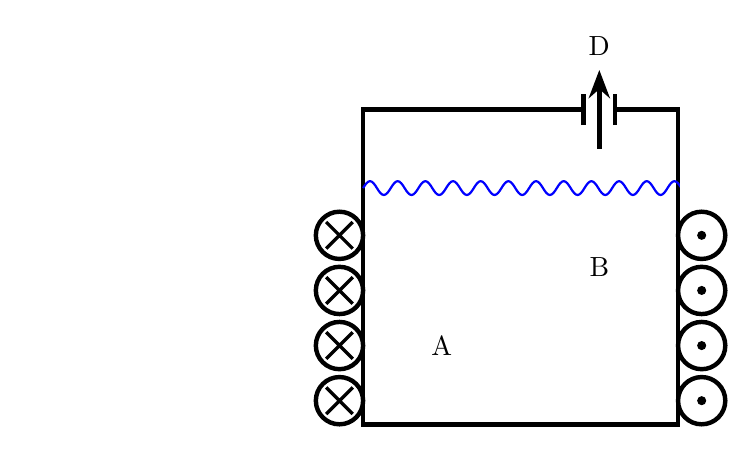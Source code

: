 ﻿\usetikzlibrary[arrows.meta,bending]
\usetikzlibrary{positioning}
\usetikzlibrary{snakes}
\usetikzlibrary{patterns}

\tikzset{cross/.style={cross out, draw=black, minimum size=2*(#1-\pgflinewidth), inner sep=0pt, outer sep=0pt},
%default radius will be 1pt. 
cross/.default={6pt}}
\begin{tikzpicture}[scale=1, every node/.style={scale=1}]
\draw[black, ultra thick] (3,1) rectangle (7,5);

\draw[black, ultra thick](2.7,1.3) circle [radius=0.3];
\draw (2.7, 1.3) node[cross, very thick]{};
\draw[black, ultra thick](2.7,2) circle [radius=0.3];
\draw (2.7, 2) node[cross, very thick]{};
\draw[black, ultra thick](2.7,2.7) circle [radius=0.3];
\draw (2.7, 2.7) node[cross, very thick]{};
\draw[black, ultra thick](2.7,3.4) circle [radius=0.3];
\draw (2.7, 3.4) node[cross, very thick]{};


\draw[black, ultra thick](7.3,1.3) circle [radius=0.3];
\draw[black, fill](7.3,1.3) circle [radius=0.05];
\draw[black, ultra thick](7.3,2) circle [radius=0.3];
\draw[black, fill](7.3,2) circle [radius=0.05];
\draw[black, ultra thick](7.3,2.7) circle [radius=0.3];
\draw[black, fill](7.3,2.7) circle [radius=0.05];
\draw[black, ultra thick](7.3,3.4) circle [radius=0.3];
\draw[black, fill](7.3,3.4) circle [radius=0.05];

 \draw[snake=coil,  line after snake=0pt,  segment aspect=0, segment length=10pt,color=blue, thick] (3,4) -> (7.2,4);

\draw[fill, color=white] (7.03, 3.8) rectangle (7.5, 4.2);
\draw[fill, color=white] (5.8, 4.8) rectangle (6.2, 5.2);
\draw[black, ultra thick] (5.8, 4.8) -- (5.8, 5.2);
\draw[black, ultra thick] (6.2, 4.8) -- (6.2, 5.2);

\draw[black, ultra thick, -Stealth] (6, 4.5) to (6, 5.5);

\node at (4,2) {A};
\node at (6, 3) {B};
\node at (6, 5.8){D};
\end{tikzpicture}
